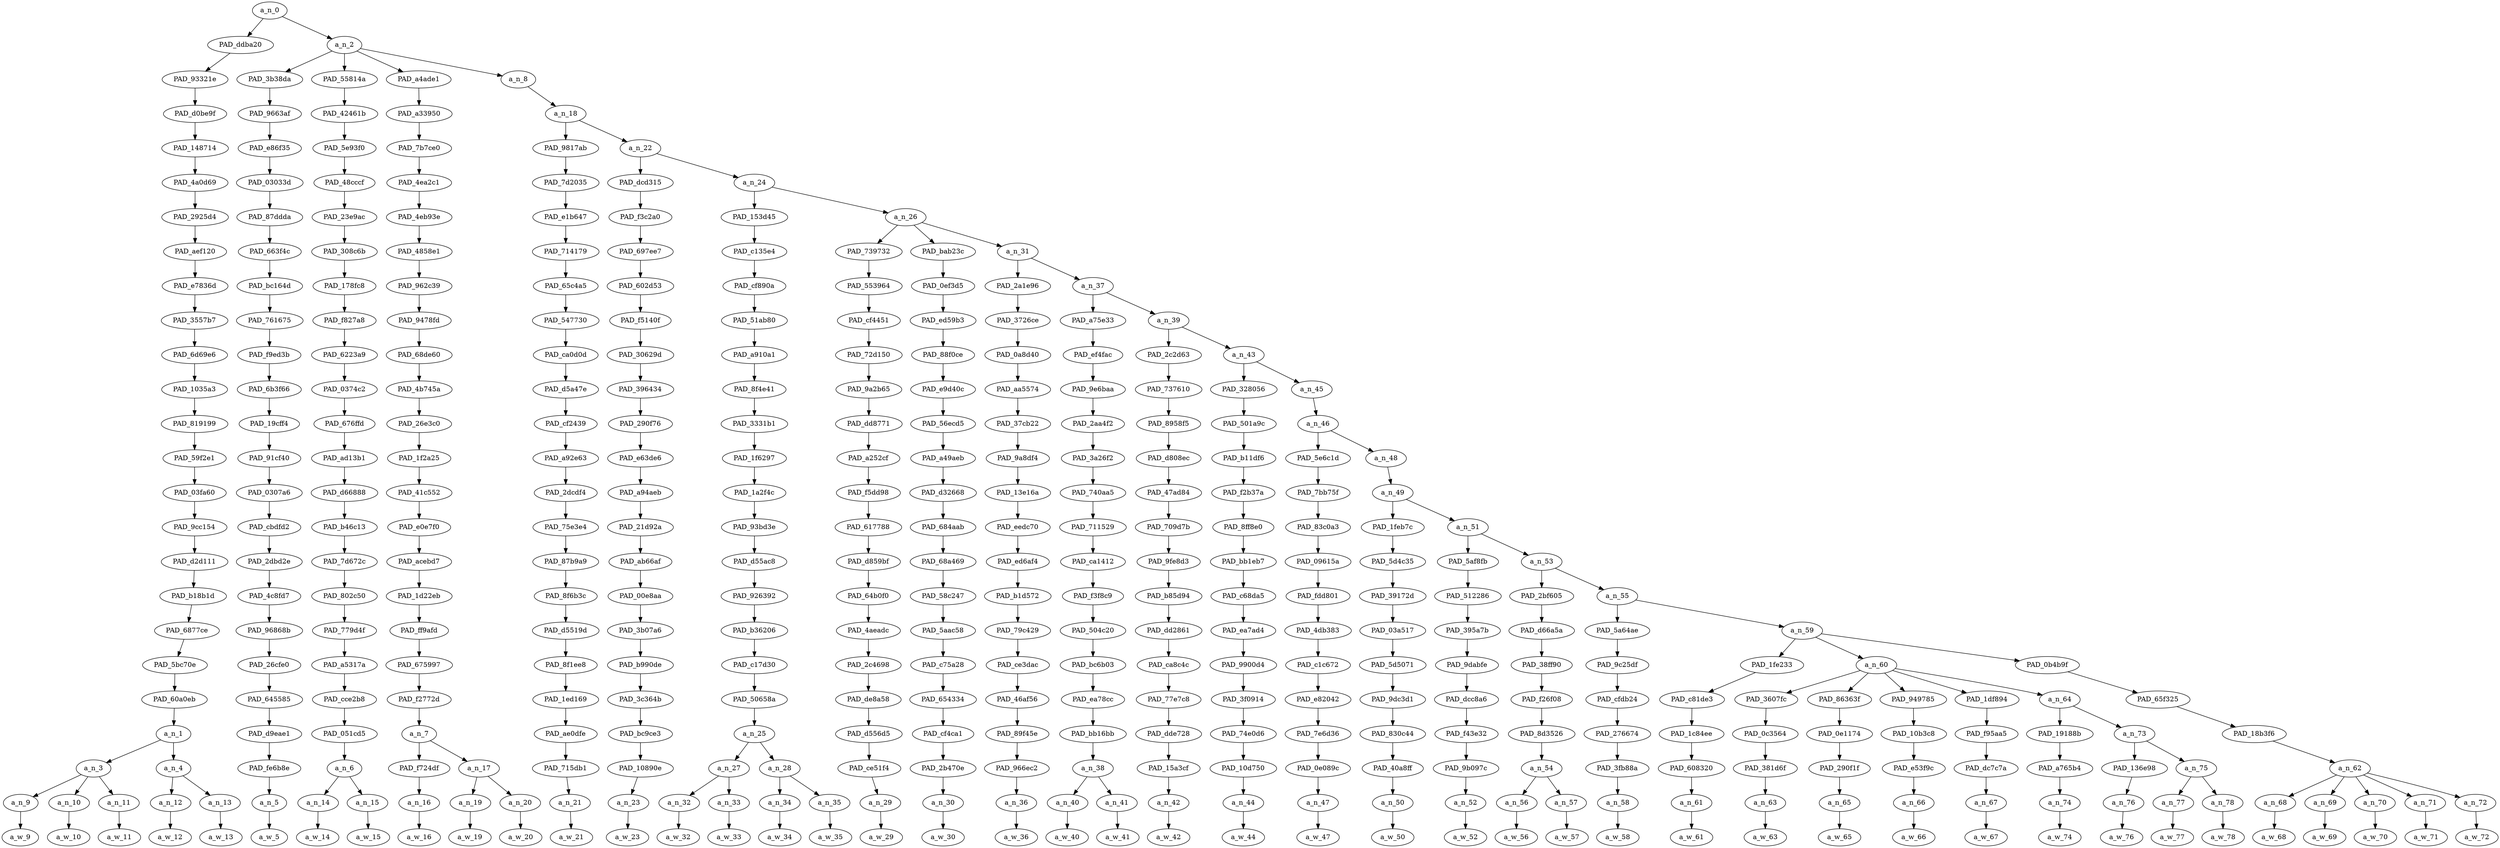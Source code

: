 strict digraph "" {
	a_n_0	[div_dir=-1,
		index=0,
		level=24,
		pos="5.2338230556911896,24!",
		text_span="[0, 1, 2, 3, 4, 5, 6, 7, 8, 9, 10, 11, 12, 13, 14, 15, 16, 17, 18, 19, 20, 21, 22, 23, 24, 25, 26, 27, 28, 29, 30, 31, 32, 33, 34, \
35, 36, 37, 38, 39, 40, 41, 42, 43]",
		value=1.00000001];
	PAD_ddba20	[div_dir=1,
		index=0,
		level=23,
		pos="2.25,23!",
		text_span="[0, 1, 2, 3, 4]",
		value=0.11883126];
	a_n_0 -> PAD_ddba20;
	a_n_2	[div_dir=-1,
		index=1,
		level=23,
		pos="8.217646111382379,23!",
		text_span="[5, 6, 7, 8, 9, 10, 11, 12, 13, 14, 15, 16, 17, 18, 19, 20, 21, 22, 23, 24, 25, 26, 27, 28, 29, 30, 31, 32, 33, 34, 35, 36, 37, \
38, 39, 40, 41, 42, 43]",
		value=0.88109502];
	a_n_0 -> a_n_2;
	PAD_93321e	[div_dir=1,
		index=0,
		level=22,
		pos="2.25,22!",
		text_span="[0, 1, 2, 3, 4]",
		value=0.11883126];
	PAD_ddba20 -> PAD_93321e;
	PAD_d0be9f	[div_dir=1,
		index=0,
		level=21,
		pos="2.25,21!",
		text_span="[0, 1, 2, 3, 4]",
		value=0.11883126];
	PAD_93321e -> PAD_d0be9f;
	PAD_148714	[div_dir=1,
		index=0,
		level=20,
		pos="2.25,20!",
		text_span="[0, 1, 2, 3, 4]",
		value=0.11883126];
	PAD_d0be9f -> PAD_148714;
	PAD_4a0d69	[div_dir=1,
		index=0,
		level=19,
		pos="2.25,19!",
		text_span="[0, 1, 2, 3, 4]",
		value=0.11883126];
	PAD_148714 -> PAD_4a0d69;
	PAD_2925d4	[div_dir=1,
		index=0,
		level=18,
		pos="2.25,18!",
		text_span="[0, 1, 2, 3, 4]",
		value=0.11883126];
	PAD_4a0d69 -> PAD_2925d4;
	PAD_aef120	[div_dir=1,
		index=0,
		level=17,
		pos="2.25,17!",
		text_span="[0, 1, 2, 3, 4]",
		value=0.11883126];
	PAD_2925d4 -> PAD_aef120;
	PAD_e7836d	[div_dir=1,
		index=0,
		level=16,
		pos="2.25,16!",
		text_span="[0, 1, 2, 3, 4]",
		value=0.11883126];
	PAD_aef120 -> PAD_e7836d;
	PAD_3557b7	[div_dir=1,
		index=0,
		level=15,
		pos="2.25,15!",
		text_span="[0, 1, 2, 3, 4]",
		value=0.11883126];
	PAD_e7836d -> PAD_3557b7;
	PAD_6d69e6	[div_dir=1,
		index=0,
		level=14,
		pos="2.25,14!",
		text_span="[0, 1, 2, 3, 4]",
		value=0.11883126];
	PAD_3557b7 -> PAD_6d69e6;
	PAD_1035a3	[div_dir=1,
		index=0,
		level=13,
		pos="2.25,13!",
		text_span="[0, 1, 2, 3, 4]",
		value=0.11883126];
	PAD_6d69e6 -> PAD_1035a3;
	PAD_819199	[div_dir=1,
		index=0,
		level=12,
		pos="2.25,12!",
		text_span="[0, 1, 2, 3, 4]",
		value=0.11883126];
	PAD_1035a3 -> PAD_819199;
	PAD_59f2e1	[div_dir=1,
		index=0,
		level=11,
		pos="2.25,11!",
		text_span="[0, 1, 2, 3, 4]",
		value=0.11883126];
	PAD_819199 -> PAD_59f2e1;
	PAD_03fa60	[div_dir=1,
		index=0,
		level=10,
		pos="2.25,10!",
		text_span="[0, 1, 2, 3, 4]",
		value=0.11883126];
	PAD_59f2e1 -> PAD_03fa60;
	PAD_9cc154	[div_dir=1,
		index=0,
		level=9,
		pos="2.25,9!",
		text_span="[0, 1, 2, 3, 4]",
		value=0.11883126];
	PAD_03fa60 -> PAD_9cc154;
	PAD_d2d111	[div_dir=1,
		index=0,
		level=8,
		pos="2.25,8!",
		text_span="[0, 1, 2, 3, 4]",
		value=0.11883126];
	PAD_9cc154 -> PAD_d2d111;
	PAD_b18b1d	[div_dir=1,
		index=0,
		level=7,
		pos="2.25,7!",
		text_span="[0, 1, 2, 3, 4]",
		value=0.11883126];
	PAD_d2d111 -> PAD_b18b1d;
	PAD_6877ce	[div_dir=1,
		index=0,
		level=6,
		pos="2.25,6!",
		text_span="[0, 1, 2, 3, 4]",
		value=0.11883126];
	PAD_b18b1d -> PAD_6877ce;
	PAD_5bc70e	[div_dir=1,
		index=0,
		level=5,
		pos="2.25,5!",
		text_span="[0, 1, 2, 3, 4]",
		value=0.11883126];
	PAD_6877ce -> PAD_5bc70e;
	PAD_60a0eb	[div_dir=1,
		index=0,
		level=4,
		pos="2.25,4!",
		text_span="[0, 1, 2, 3, 4]",
		value=0.11883126];
	PAD_5bc70e -> PAD_60a0eb;
	a_n_1	[div_dir=1,
		index=0,
		level=3,
		pos="2.25,3!",
		text_span="[0, 1, 2, 3, 4]",
		value=0.11883126];
	PAD_60a0eb -> a_n_1;
	a_n_3	[div_dir=1,
		index=0,
		level=2,
		pos="1.0,2!",
		text_span="[0, 1, 2]",
		value=0.06825125];
	a_n_1 -> a_n_3;
	a_n_4	[div_dir=-1,
		index=1,
		level=2,
		pos="3.5,2!",
		text_span="[3, 4]",
		value=0.05057451];
	a_n_1 -> a_n_4;
	a_n_9	[div_dir=1,
		index=0,
		level=1,
		pos="0.0,1!",
		text_span="[0]",
		value=0.03637641];
	a_n_3 -> a_n_9;
	a_n_10	[div_dir=-1,
		index=1,
		level=1,
		pos="1.0,1!",
		text_span="[1]",
		value=0.01743757];
	a_n_3 -> a_n_10;
	a_n_11	[div_dir=-1,
		index=2,
		level=1,
		pos="2.0,1!",
		text_span="[2]",
		value=0.01442527];
	a_n_3 -> a_n_11;
	a_w_9	[div_dir=0,
		index=0,
		level=0,
		pos="0,0!",
		text_span="[0]",
		value="<user>"];
	a_n_9 -> a_w_9;
	a_w_10	[div_dir=0,
		index=1,
		level=0,
		pos="1,0!",
		text_span="[1]",
		value=andrew];
	a_n_10 -> a_w_10;
	a_w_11	[div_dir=0,
		index=2,
		level=0,
		pos="2,0!",
		text_span="[2]",
		value=johnson];
	a_n_11 -> a_w_11;
	a_n_12	[div_dir=1,
		index=3,
		level=1,
		pos="3.0,1!",
		text_span="[3]",
		value=0.03746690];
	a_n_4 -> a_n_12;
	a_n_13	[div_dir=-1,
		index=4,
		level=1,
		pos="4.0,1!",
		text_span="[4]",
		value=0.01310633];
	a_n_4 -> a_n_13;
	a_w_12	[div_dir=0,
		index=3,
		level=0,
		pos="3,0!",
		text_span="[3]",
		value=impeached];
	a_n_12 -> a_w_12;
	a_w_13	[div_dir=0,
		index=4,
		level=0,
		pos="4,0!",
		text_span="[4]",
		value=failed];
	a_n_13 -> a_w_13;
	PAD_3b38da	[div_dir=-1,
		index=1,
		level=22,
		pos="5.0,22!",
		text_span="[5]",
		value=0.01578101];
	a_n_2 -> PAD_3b38da;
	PAD_55814a	[div_dir=-1,
		index=2,
		level=22,
		pos="6.5,22!",
		text_span="[6, 7]",
		value=0.06874518];
	a_n_2 -> PAD_55814a;
	PAD_a4ade1	[div_dir=1,
		index=3,
		level=22,
		pos="8.75,22!",
		text_span="[8, 9, 10]",
		value=0.03952282];
	a_n_2 -> PAD_a4ade1;
	a_n_8	[div_dir=-1,
		index=4,
		level=22,
		pos="12.620584445529515,22!",
		text_span="[11, 12, 13, 14, 15, 16, 17, 18, 19, 20, 21, 22, 23, 24, 25, 26, 27, 28, 29, 30, 31, 32, 33, 34, 35, 36, 37, 38, 39, 40, 41, 42, \
43]",
		value=0.75696543];
	a_n_2 -> a_n_8;
	PAD_9663af	[div_dir=-1,
		index=1,
		level=21,
		pos="5.0,21!",
		text_span="[5]",
		value=0.01578101];
	PAD_3b38da -> PAD_9663af;
	PAD_e86f35	[div_dir=-1,
		index=1,
		level=20,
		pos="5.0,20!",
		text_span="[5]",
		value=0.01578101];
	PAD_9663af -> PAD_e86f35;
	PAD_03033d	[div_dir=-1,
		index=1,
		level=19,
		pos="5.0,19!",
		text_span="[5]",
		value=0.01578101];
	PAD_e86f35 -> PAD_03033d;
	PAD_87ddda	[div_dir=-1,
		index=1,
		level=18,
		pos="5.0,18!",
		text_span="[5]",
		value=0.01578101];
	PAD_03033d -> PAD_87ddda;
	PAD_663f4c	[div_dir=-1,
		index=1,
		level=17,
		pos="5.0,17!",
		text_span="[5]",
		value=0.01578101];
	PAD_87ddda -> PAD_663f4c;
	PAD_bc164d	[div_dir=-1,
		index=1,
		level=16,
		pos="5.0,16!",
		text_span="[5]",
		value=0.01578101];
	PAD_663f4c -> PAD_bc164d;
	PAD_761675	[div_dir=-1,
		index=1,
		level=15,
		pos="5.0,15!",
		text_span="[5]",
		value=0.01578101];
	PAD_bc164d -> PAD_761675;
	PAD_f9ed3b	[div_dir=-1,
		index=1,
		level=14,
		pos="5.0,14!",
		text_span="[5]",
		value=0.01578101];
	PAD_761675 -> PAD_f9ed3b;
	PAD_6b3f66	[div_dir=-1,
		index=1,
		level=13,
		pos="5.0,13!",
		text_span="[5]",
		value=0.01578101];
	PAD_f9ed3b -> PAD_6b3f66;
	PAD_19cff4	[div_dir=-1,
		index=1,
		level=12,
		pos="5.0,12!",
		text_span="[5]",
		value=0.01578101];
	PAD_6b3f66 -> PAD_19cff4;
	PAD_91cf40	[div_dir=-1,
		index=1,
		level=11,
		pos="5.0,11!",
		text_span="[5]",
		value=0.01578101];
	PAD_19cff4 -> PAD_91cf40;
	PAD_0307a6	[div_dir=-1,
		index=1,
		level=10,
		pos="5.0,10!",
		text_span="[5]",
		value=0.01578101];
	PAD_91cf40 -> PAD_0307a6;
	PAD_cbdfd2	[div_dir=-1,
		index=1,
		level=9,
		pos="5.0,9!",
		text_span="[5]",
		value=0.01578101];
	PAD_0307a6 -> PAD_cbdfd2;
	PAD_2dbd2e	[div_dir=-1,
		index=1,
		level=8,
		pos="5.0,8!",
		text_span="[5]",
		value=0.01578101];
	PAD_cbdfd2 -> PAD_2dbd2e;
	PAD_4c8fd7	[div_dir=-1,
		index=1,
		level=7,
		pos="5.0,7!",
		text_span="[5]",
		value=0.01578101];
	PAD_2dbd2e -> PAD_4c8fd7;
	PAD_96868b	[div_dir=-1,
		index=1,
		level=6,
		pos="5.0,6!",
		text_span="[5]",
		value=0.01578101];
	PAD_4c8fd7 -> PAD_96868b;
	PAD_26cfe0	[div_dir=-1,
		index=1,
		level=5,
		pos="5.0,5!",
		text_span="[5]",
		value=0.01578101];
	PAD_96868b -> PAD_26cfe0;
	PAD_645585	[div_dir=-1,
		index=1,
		level=4,
		pos="5.0,4!",
		text_span="[5]",
		value=0.01578101];
	PAD_26cfe0 -> PAD_645585;
	PAD_d9eae1	[div_dir=-1,
		index=1,
		level=3,
		pos="5.0,3!",
		text_span="[5]",
		value=0.01578101];
	PAD_645585 -> PAD_d9eae1;
	PAD_fe6b8e	[div_dir=-1,
		index=2,
		level=2,
		pos="5.0,2!",
		text_span="[5]",
		value=0.01578101];
	PAD_d9eae1 -> PAD_fe6b8e;
	a_n_5	[div_dir=-1,
		index=5,
		level=1,
		pos="5.0,1!",
		text_span="[5]",
		value=0.01578101];
	PAD_fe6b8e -> a_n_5;
	a_w_5	[div_dir=0,
		index=5,
		level=0,
		pos="5,0!",
		text_span="[5]",
		value=send];
	a_n_5 -> a_w_5;
	PAD_42461b	[div_dir=-1,
		index=2,
		level=21,
		pos="6.5,21!",
		text_span="[6, 7]",
		value=0.06874518];
	PAD_55814a -> PAD_42461b;
	PAD_5e93f0	[div_dir=-1,
		index=2,
		level=20,
		pos="6.5,20!",
		text_span="[6, 7]",
		value=0.06874518];
	PAD_42461b -> PAD_5e93f0;
	PAD_48cccf	[div_dir=-1,
		index=2,
		level=19,
		pos="6.5,19!",
		text_span="[6, 7]",
		value=0.06874518];
	PAD_5e93f0 -> PAD_48cccf;
	PAD_23e9ac	[div_dir=-1,
		index=2,
		level=18,
		pos="6.5,18!",
		text_span="[6, 7]",
		value=0.06874518];
	PAD_48cccf -> PAD_23e9ac;
	PAD_308c6b	[div_dir=-1,
		index=2,
		level=17,
		pos="6.5,17!",
		text_span="[6, 7]",
		value=0.06874518];
	PAD_23e9ac -> PAD_308c6b;
	PAD_178fc8	[div_dir=-1,
		index=2,
		level=16,
		pos="6.5,16!",
		text_span="[6, 7]",
		value=0.06874518];
	PAD_308c6b -> PAD_178fc8;
	PAD_f827a8	[div_dir=-1,
		index=2,
		level=15,
		pos="6.5,15!",
		text_span="[6, 7]",
		value=0.06874518];
	PAD_178fc8 -> PAD_f827a8;
	PAD_6223a9	[div_dir=-1,
		index=2,
		level=14,
		pos="6.5,14!",
		text_span="[6, 7]",
		value=0.06874518];
	PAD_f827a8 -> PAD_6223a9;
	PAD_0374c2	[div_dir=-1,
		index=2,
		level=13,
		pos="6.5,13!",
		text_span="[6, 7]",
		value=0.06874518];
	PAD_6223a9 -> PAD_0374c2;
	PAD_676ffd	[div_dir=-1,
		index=2,
		level=12,
		pos="6.5,12!",
		text_span="[6, 7]",
		value=0.06874518];
	PAD_0374c2 -> PAD_676ffd;
	PAD_ad13b1	[div_dir=-1,
		index=2,
		level=11,
		pos="6.5,11!",
		text_span="[6, 7]",
		value=0.06874518];
	PAD_676ffd -> PAD_ad13b1;
	PAD_d66888	[div_dir=-1,
		index=2,
		level=10,
		pos="6.5,10!",
		text_span="[6, 7]",
		value=0.06874518];
	PAD_ad13b1 -> PAD_d66888;
	PAD_b46c13	[div_dir=-1,
		index=2,
		level=9,
		pos="6.5,9!",
		text_span="[6, 7]",
		value=0.06874518];
	PAD_d66888 -> PAD_b46c13;
	PAD_7d672c	[div_dir=-1,
		index=2,
		level=8,
		pos="6.5,8!",
		text_span="[6, 7]",
		value=0.06874518];
	PAD_b46c13 -> PAD_7d672c;
	PAD_802c50	[div_dir=-1,
		index=2,
		level=7,
		pos="6.5,7!",
		text_span="[6, 7]",
		value=0.06874518];
	PAD_7d672c -> PAD_802c50;
	PAD_779d4f	[div_dir=-1,
		index=2,
		level=6,
		pos="6.5,6!",
		text_span="[6, 7]",
		value=0.06874518];
	PAD_802c50 -> PAD_779d4f;
	PAD_a5317a	[div_dir=-1,
		index=2,
		level=5,
		pos="6.5,5!",
		text_span="[6, 7]",
		value=0.06874518];
	PAD_779d4f -> PAD_a5317a;
	PAD_cce2b8	[div_dir=-1,
		index=2,
		level=4,
		pos="6.5,4!",
		text_span="[6, 7]",
		value=0.06874518];
	PAD_a5317a -> PAD_cce2b8;
	PAD_051cd5	[div_dir=-1,
		index=2,
		level=3,
		pos="6.5,3!",
		text_span="[6, 7]",
		value=0.06874518];
	PAD_cce2b8 -> PAD_051cd5;
	a_n_6	[div_dir=-1,
		index=3,
		level=2,
		pos="6.5,2!",
		text_span="[6, 7]",
		value=0.06874518];
	PAD_051cd5 -> a_n_6;
	a_n_14	[div_dir=-1,
		index=6,
		level=1,
		pos="6.0,1!",
		text_span="[6]",
		value=0.01572902];
	a_n_6 -> a_n_14;
	a_n_15	[div_dir=-1,
		index=7,
		level=1,
		pos="7.0,1!",
		text_span="[7]",
		value=0.05297469];
	a_n_6 -> a_n_15;
	a_w_14	[div_dir=0,
		index=6,
		level=0,
		pos="6,0!",
		text_span="[6]",
		value=every];
	a_n_14 -> a_w_14;
	a_w_15	[div_dir=0,
		index=7,
		level=0,
		pos="7,0!",
		text_span="[7]",
		value=negro];
	a_n_15 -> a_w_15;
	PAD_a33950	[div_dir=1,
		index=3,
		level=21,
		pos="8.75,21!",
		text_span="[8, 9, 10]",
		value=0.03952282];
	PAD_a4ade1 -> PAD_a33950;
	PAD_7b7ce0	[div_dir=1,
		index=3,
		level=20,
		pos="8.75,20!",
		text_span="[8, 9, 10]",
		value=0.03952282];
	PAD_a33950 -> PAD_7b7ce0;
	PAD_4ea2c1	[div_dir=1,
		index=3,
		level=19,
		pos="8.75,19!",
		text_span="[8, 9, 10]",
		value=0.03952282];
	PAD_7b7ce0 -> PAD_4ea2c1;
	PAD_4eb93e	[div_dir=1,
		index=3,
		level=18,
		pos="8.75,18!",
		text_span="[8, 9, 10]",
		value=0.03952282];
	PAD_4ea2c1 -> PAD_4eb93e;
	PAD_4858e1	[div_dir=1,
		index=3,
		level=17,
		pos="8.75,17!",
		text_span="[8, 9, 10]",
		value=0.03952282];
	PAD_4eb93e -> PAD_4858e1;
	PAD_962c39	[div_dir=1,
		index=3,
		level=16,
		pos="8.75,16!",
		text_span="[8, 9, 10]",
		value=0.03952282];
	PAD_4858e1 -> PAD_962c39;
	PAD_9478fd	[div_dir=1,
		index=3,
		level=15,
		pos="8.75,15!",
		text_span="[8, 9, 10]",
		value=0.03952282];
	PAD_962c39 -> PAD_9478fd;
	PAD_68de60	[div_dir=1,
		index=3,
		level=14,
		pos="8.75,14!",
		text_span="[8, 9, 10]",
		value=0.03952282];
	PAD_9478fd -> PAD_68de60;
	PAD_4b745a	[div_dir=1,
		index=3,
		level=13,
		pos="8.75,13!",
		text_span="[8, 9, 10]",
		value=0.03952282];
	PAD_68de60 -> PAD_4b745a;
	PAD_26e3c0	[div_dir=1,
		index=3,
		level=12,
		pos="8.75,12!",
		text_span="[8, 9, 10]",
		value=0.03952282];
	PAD_4b745a -> PAD_26e3c0;
	PAD_1f2a25	[div_dir=1,
		index=3,
		level=11,
		pos="8.75,11!",
		text_span="[8, 9, 10]",
		value=0.03952282];
	PAD_26e3c0 -> PAD_1f2a25;
	PAD_41c552	[div_dir=1,
		index=3,
		level=10,
		pos="8.75,10!",
		text_span="[8, 9, 10]",
		value=0.03952282];
	PAD_1f2a25 -> PAD_41c552;
	PAD_e0e7f0	[div_dir=1,
		index=3,
		level=9,
		pos="8.75,9!",
		text_span="[8, 9, 10]",
		value=0.03952282];
	PAD_41c552 -> PAD_e0e7f0;
	PAD_acebd7	[div_dir=1,
		index=3,
		level=8,
		pos="8.75,8!",
		text_span="[8, 9, 10]",
		value=0.03952282];
	PAD_e0e7f0 -> PAD_acebd7;
	PAD_1d22eb	[div_dir=1,
		index=3,
		level=7,
		pos="8.75,7!",
		text_span="[8, 9, 10]",
		value=0.03952282];
	PAD_acebd7 -> PAD_1d22eb;
	PAD_ff9afd	[div_dir=1,
		index=3,
		level=6,
		pos="8.75,6!",
		text_span="[8, 9, 10]",
		value=0.03952282];
	PAD_1d22eb -> PAD_ff9afd;
	PAD_675997	[div_dir=1,
		index=3,
		level=5,
		pos="8.75,5!",
		text_span="[8, 9, 10]",
		value=0.03952282];
	PAD_ff9afd -> PAD_675997;
	PAD_f2772d	[div_dir=1,
		index=3,
		level=4,
		pos="8.75,4!",
		text_span="[8, 9, 10]",
		value=0.03952282];
	PAD_675997 -> PAD_f2772d;
	a_n_7	[div_dir=1,
		index=3,
		level=3,
		pos="8.75,3!",
		text_span="[8, 9, 10]",
		value=0.03952282];
	PAD_f2772d -> a_n_7;
	PAD_f724df	[div_dir=-1,
		index=4,
		level=2,
		pos="8.0,2!",
		text_span="[8]",
		value=0.01268282];
	a_n_7 -> PAD_f724df;
	a_n_17	[div_dir=1,
		index=5,
		level=2,
		pos="9.5,2!",
		text_span="[9, 10]",
		value=0.02683840];
	a_n_7 -> a_n_17;
	a_n_16	[div_dir=-1,
		index=8,
		level=1,
		pos="8.0,1!",
		text_span="[8]",
		value=0.01268282];
	PAD_f724df -> a_n_16;
	a_w_16	[div_dir=0,
		index=8,
		level=0,
		pos="8,0!",
		text_span="[8]",
		value=back];
	a_n_16 -> a_w_16;
	a_n_19	[div_dir=1,
		index=9,
		level=1,
		pos="9.0,1!",
		text_span="[9]",
		value=0.00831697];
	a_n_17 -> a_n_19;
	a_n_20	[div_dir=1,
		index=10,
		level=1,
		pos="10.0,1!",
		text_span="[10]",
		value=0.01850299];
	a_n_17 -> a_n_20;
	a_w_19	[div_dir=0,
		index=9,
		level=0,
		pos="9,0!",
		text_span="[9]",
		value=to];
	a_n_19 -> a_w_19;
	a_w_20	[div_dir=0,
		index=10,
		level=0,
		pos="10,0!",
		text_span="[10]",
		value=africa];
	a_n_20 -> a_w_20;
	a_n_18	[div_dir=-1,
		index=4,
		level=21,
		pos="12.620584445529515,21!",
		text_span="[11, 12, 13, 14, 15, 16, 17, 18, 19, 20, 21, 22, 23, 24, 25, 26, 27, 28, 29, 30, 31, 32, 33, 34, 35, 36, 37, 38, 39, 40, 41, 42, \
43]",
		value=0.75689594];
	a_n_8 -> a_n_18;
	PAD_9817ab	[div_dir=-1,
		index=4,
		level=20,
		pos="11.0,20!",
		text_span="[11]",
		value=0.01313952];
	a_n_18 -> PAD_9817ab;
	a_n_22	[div_dir=-1,
		index=5,
		level=20,
		pos="14.24116889105903,20!",
		text_span="[12, 13, 14, 15, 16, 17, 18, 19, 20, 21, 22, 23, 24, 25, 26, 27, 28, 29, 30, 31, 32, 33, 34, 35, 36, 37, 38, 39, 40, 41, 42, 43]",
		value=0.74368694];
	a_n_18 -> a_n_22;
	PAD_7d2035	[div_dir=-1,
		index=4,
		level=19,
		pos="11.0,19!",
		text_span="[11]",
		value=0.01313952];
	PAD_9817ab -> PAD_7d2035;
	PAD_e1b647	[div_dir=-1,
		index=4,
		level=18,
		pos="11.0,18!",
		text_span="[11]",
		value=0.01313952];
	PAD_7d2035 -> PAD_e1b647;
	PAD_714179	[div_dir=-1,
		index=4,
		level=17,
		pos="11.0,17!",
		text_span="[11]",
		value=0.01313952];
	PAD_e1b647 -> PAD_714179;
	PAD_65c4a5	[div_dir=-1,
		index=4,
		level=16,
		pos="11.0,16!",
		text_span="[11]",
		value=0.01313952];
	PAD_714179 -> PAD_65c4a5;
	PAD_547730	[div_dir=-1,
		index=4,
		level=15,
		pos="11.0,15!",
		text_span="[11]",
		value=0.01313952];
	PAD_65c4a5 -> PAD_547730;
	PAD_ca0d0d	[div_dir=-1,
		index=4,
		level=14,
		pos="11.0,14!",
		text_span="[11]",
		value=0.01313952];
	PAD_547730 -> PAD_ca0d0d;
	PAD_d5a47e	[div_dir=-1,
		index=4,
		level=13,
		pos="11.0,13!",
		text_span="[11]",
		value=0.01313952];
	PAD_ca0d0d -> PAD_d5a47e;
	PAD_cf2439	[div_dir=-1,
		index=4,
		level=12,
		pos="11.0,12!",
		text_span="[11]",
		value=0.01313952];
	PAD_d5a47e -> PAD_cf2439;
	PAD_a92e63	[div_dir=-1,
		index=4,
		level=11,
		pos="11.0,11!",
		text_span="[11]",
		value=0.01313952];
	PAD_cf2439 -> PAD_a92e63;
	PAD_2dcdf4	[div_dir=-1,
		index=4,
		level=10,
		pos="11.0,10!",
		text_span="[11]",
		value=0.01313952];
	PAD_a92e63 -> PAD_2dcdf4;
	PAD_75e3e4	[div_dir=-1,
		index=4,
		level=9,
		pos="11.0,9!",
		text_span="[11]",
		value=0.01313952];
	PAD_2dcdf4 -> PAD_75e3e4;
	PAD_87b9a9	[div_dir=-1,
		index=4,
		level=8,
		pos="11.0,8!",
		text_span="[11]",
		value=0.01313952];
	PAD_75e3e4 -> PAD_87b9a9;
	PAD_8f6b3c	[div_dir=-1,
		index=4,
		level=7,
		pos="11.0,7!",
		text_span="[11]",
		value=0.01313952];
	PAD_87b9a9 -> PAD_8f6b3c;
	PAD_d5519d	[div_dir=-1,
		index=4,
		level=6,
		pos="11.0,6!",
		text_span="[11]",
		value=0.01313952];
	PAD_8f6b3c -> PAD_d5519d;
	PAD_8f1ee8	[div_dir=-1,
		index=4,
		level=5,
		pos="11.0,5!",
		text_span="[11]",
		value=0.01313952];
	PAD_d5519d -> PAD_8f1ee8;
	PAD_1ed169	[div_dir=-1,
		index=4,
		level=4,
		pos="11.0,4!",
		text_span="[11]",
		value=0.01313952];
	PAD_8f1ee8 -> PAD_1ed169;
	PAD_ae0dfe	[div_dir=-1,
		index=4,
		level=3,
		pos="11.0,3!",
		text_span="[11]",
		value=0.01313952];
	PAD_1ed169 -> PAD_ae0dfe;
	PAD_715db1	[div_dir=-1,
		index=6,
		level=2,
		pos="11.0,2!",
		text_span="[11]",
		value=0.01313952];
	PAD_ae0dfe -> PAD_715db1;
	a_n_21	[div_dir=-1,
		index=11,
		level=1,
		pos="11.0,1!",
		text_span="[11]",
		value=0.01313952];
	PAD_715db1 -> a_n_21;
	a_w_21	[div_dir=0,
		index=11,
		level=0,
		pos="11,0!",
		text_span="[11]",
		value=beat];
	a_n_21 -> a_w_21;
	PAD_dcd315	[div_dir=-1,
		index=5,
		level=19,
		pos="12.0,19!",
		text_span="[12]",
		value=0.00779950];
	a_n_22 -> PAD_dcd315;
	a_n_24	[div_dir=-1,
		index=6,
		level=19,
		pos="16.48233778211806,19!",
		text_span="[13, 14, 15, 16, 17, 18, 19, 20, 21, 22, 23, 24, 25, 26, 27, 28, 29, 30, 31, 32, 33, 34, 35, 36, 37, 38, 39, 40, 41, 42, 43]",
		value=0.73581773];
	a_n_22 -> a_n_24;
	PAD_f3c2a0	[div_dir=-1,
		index=5,
		level=18,
		pos="12.0,18!",
		text_span="[12]",
		value=0.00779950];
	PAD_dcd315 -> PAD_f3c2a0;
	PAD_697ee7	[div_dir=-1,
		index=5,
		level=17,
		pos="12.0,17!",
		text_span="[12]",
		value=0.00779950];
	PAD_f3c2a0 -> PAD_697ee7;
	PAD_602d53	[div_dir=-1,
		index=5,
		level=16,
		pos="12.0,16!",
		text_span="[12]",
		value=0.00779950];
	PAD_697ee7 -> PAD_602d53;
	PAD_f5140f	[div_dir=-1,
		index=5,
		level=15,
		pos="12.0,15!",
		text_span="[12]",
		value=0.00779950];
	PAD_602d53 -> PAD_f5140f;
	PAD_30629d	[div_dir=-1,
		index=5,
		level=14,
		pos="12.0,14!",
		text_span="[12]",
		value=0.00779950];
	PAD_f5140f -> PAD_30629d;
	PAD_396434	[div_dir=-1,
		index=5,
		level=13,
		pos="12.0,13!",
		text_span="[12]",
		value=0.00779950];
	PAD_30629d -> PAD_396434;
	PAD_290f76	[div_dir=-1,
		index=5,
		level=12,
		pos="12.0,12!",
		text_span="[12]",
		value=0.00779950];
	PAD_396434 -> PAD_290f76;
	PAD_e63de6	[div_dir=-1,
		index=5,
		level=11,
		pos="12.0,11!",
		text_span="[12]",
		value=0.00779950];
	PAD_290f76 -> PAD_e63de6;
	PAD_a94aeb	[div_dir=-1,
		index=5,
		level=10,
		pos="12.0,10!",
		text_span="[12]",
		value=0.00779950];
	PAD_e63de6 -> PAD_a94aeb;
	PAD_21d92a	[div_dir=-1,
		index=5,
		level=9,
		pos="12.0,9!",
		text_span="[12]",
		value=0.00779950];
	PAD_a94aeb -> PAD_21d92a;
	PAD_ab66af	[div_dir=-1,
		index=5,
		level=8,
		pos="12.0,8!",
		text_span="[12]",
		value=0.00779950];
	PAD_21d92a -> PAD_ab66af;
	PAD_00e8aa	[div_dir=-1,
		index=5,
		level=7,
		pos="12.0,7!",
		text_span="[12]",
		value=0.00779950];
	PAD_ab66af -> PAD_00e8aa;
	PAD_3b07a6	[div_dir=-1,
		index=5,
		level=6,
		pos="12.0,6!",
		text_span="[12]",
		value=0.00779950];
	PAD_00e8aa -> PAD_3b07a6;
	PAD_b990de	[div_dir=-1,
		index=5,
		level=5,
		pos="12.0,5!",
		text_span="[12]",
		value=0.00779950];
	PAD_3b07a6 -> PAD_b990de;
	PAD_3c364b	[div_dir=-1,
		index=5,
		level=4,
		pos="12.0,4!",
		text_span="[12]",
		value=0.00779950];
	PAD_b990de -> PAD_3c364b;
	PAD_bc9ce3	[div_dir=-1,
		index=5,
		level=3,
		pos="12.0,3!",
		text_span="[12]",
		value=0.00779950];
	PAD_3c364b -> PAD_bc9ce3;
	PAD_10890e	[div_dir=-1,
		index=7,
		level=2,
		pos="12.0,2!",
		text_span="[12]",
		value=0.00779950];
	PAD_bc9ce3 -> PAD_10890e;
	a_n_23	[div_dir=-1,
		index=12,
		level=1,
		pos="12.0,1!",
		text_span="[12]",
		value=0.00779950];
	PAD_10890e -> a_n_23;
	a_w_23	[div_dir=0,
		index=12,
		level=0,
		pos="12,0!",
		text_span="[12]",
		value=as];
	a_n_23 -> a_w_23;
	PAD_153d45	[div_dir=1,
		index=6,
		level=18,
		pos="14.5,18!",
		text_span="[13, 14, 15, 16]",
		value=0.04990125];
	a_n_24 -> PAD_153d45;
	a_n_26	[div_dir=-1,
		index=7,
		level=18,
		pos="18.464675564236114,18!",
		text_span="[17, 18, 19, 20, 21, 22, 23, 24, 25, 26, 27, 28, 29, 30, 31, 32, 33, 34, 35, 36, 37, 38, 39, 40, 41, 42, 43]",
		value=0.68584770];
	a_n_24 -> a_n_26;
	PAD_c135e4	[div_dir=1,
		index=6,
		level=17,
		pos="14.5,17!",
		text_span="[13, 14, 15, 16]",
		value=0.04990125];
	PAD_153d45 -> PAD_c135e4;
	PAD_cf890a	[div_dir=1,
		index=6,
		level=16,
		pos="14.5,16!",
		text_span="[13, 14, 15, 16]",
		value=0.04990125];
	PAD_c135e4 -> PAD_cf890a;
	PAD_51ab80	[div_dir=1,
		index=6,
		level=15,
		pos="14.5,15!",
		text_span="[13, 14, 15, 16]",
		value=0.04990125];
	PAD_cf890a -> PAD_51ab80;
	PAD_a910a1	[div_dir=1,
		index=6,
		level=14,
		pos="14.5,14!",
		text_span="[13, 14, 15, 16]",
		value=0.04990125];
	PAD_51ab80 -> PAD_a910a1;
	PAD_8f4e41	[div_dir=1,
		index=6,
		level=13,
		pos="14.5,13!",
		text_span="[13, 14, 15, 16]",
		value=0.04990125];
	PAD_a910a1 -> PAD_8f4e41;
	PAD_3331b1	[div_dir=1,
		index=6,
		level=12,
		pos="14.5,12!",
		text_span="[13, 14, 15, 16]",
		value=0.04990125];
	PAD_8f4e41 -> PAD_3331b1;
	PAD_1f6297	[div_dir=1,
		index=6,
		level=11,
		pos="14.5,11!",
		text_span="[13, 14, 15, 16]",
		value=0.04990125];
	PAD_3331b1 -> PAD_1f6297;
	PAD_1a2f4c	[div_dir=1,
		index=6,
		level=10,
		pos="14.5,10!",
		text_span="[13, 14, 15, 16]",
		value=0.04990125];
	PAD_1f6297 -> PAD_1a2f4c;
	PAD_93bd3e	[div_dir=1,
		index=6,
		level=9,
		pos="14.5,9!",
		text_span="[13, 14, 15, 16]",
		value=0.04990125];
	PAD_1a2f4c -> PAD_93bd3e;
	PAD_d55ac8	[div_dir=1,
		index=6,
		level=8,
		pos="14.5,8!",
		text_span="[13, 14, 15, 16]",
		value=0.04990125];
	PAD_93bd3e -> PAD_d55ac8;
	PAD_926392	[div_dir=1,
		index=6,
		level=7,
		pos="14.5,7!",
		text_span="[13, 14, 15, 16]",
		value=0.04990125];
	PAD_d55ac8 -> PAD_926392;
	PAD_b36206	[div_dir=1,
		index=6,
		level=6,
		pos="14.5,6!",
		text_span="[13, 14, 15, 16]",
		value=0.04990125];
	PAD_926392 -> PAD_b36206;
	PAD_c17d30	[div_dir=1,
		index=6,
		level=5,
		pos="14.5,5!",
		text_span="[13, 14, 15, 16]",
		value=0.04990125];
	PAD_b36206 -> PAD_c17d30;
	PAD_50658a	[div_dir=1,
		index=6,
		level=4,
		pos="14.5,4!",
		text_span="[13, 14, 15, 16]",
		value=0.04990125];
	PAD_c17d30 -> PAD_50658a;
	a_n_25	[div_dir=1,
		index=6,
		level=3,
		pos="14.5,3!",
		text_span="[13, 14, 15, 16]",
		value=0.04990125];
	PAD_50658a -> a_n_25;
	a_n_27	[div_dir=1,
		index=8,
		level=2,
		pos="13.5,2!",
		text_span="[13, 14]",
		value=0.02739117];
	a_n_25 -> a_n_27;
	a_n_28	[div_dir=1,
		index=9,
		level=2,
		pos="15.5,2!",
		text_span="[15, 16]",
		value=0.02249886];
	a_n_25 -> a_n_28;
	a_n_32	[div_dir=-1,
		index=13,
		level=1,
		pos="13.0,1!",
		text_span="[13]",
		value=0.01341332];
	a_n_27 -> a_n_32;
	a_n_33	[div_dir=1,
		index=14,
		level=1,
		pos="14.0,1!",
		text_span="[14]",
		value=0.01397137];
	a_n_27 -> a_n_33;
	a_w_32	[div_dir=0,
		index=13,
		level=0,
		pos="13,0!",
		text_span="[13]",
		value=worst];
	a_n_32 -> a_w_32;
	a_w_33	[div_dir=0,
		index=14,
		level=0,
		pos="14,0!",
		text_span="[14]",
		value=president];
	a_n_33 -> a_w_33;
	a_n_34	[div_dir=1,
		index=15,
		level=1,
		pos="15.0,1!",
		text_span="[15]",
		value=0.00803442];
	a_n_28 -> a_n_34;
	a_n_35	[div_dir=-1,
		index=16,
		level=1,
		pos="16.0,1!",
		text_span="[16]",
		value=0.01445506];
	a_n_28 -> a_n_35;
	a_w_34	[div_dir=0,
		index=15,
		level=0,
		pos="15,0!",
		text_span="[15]",
		value=by];
	a_n_34 -> a_w_34;
	a_w_35	[div_dir=0,
		index=16,
		level=0,
		pos="16,0!",
		text_span="[16]",
		value=trump];
	a_n_35 -> a_w_35;
	PAD_739732	[div_dir=-1,
		index=7,
		level=17,
		pos="17.0,17!",
		text_span="[17]",
		value=0.00806498];
	a_n_26 -> PAD_739732;
	PAD_bab23c	[div_dir=1,
		index=8,
		level=17,
		pos="18.0,17!",
		text_span="[18]",
		value=0.00786049];
	a_n_26 -> PAD_bab23c;
	a_n_31	[div_dir=-1,
		index=9,
		level=17,
		pos="20.394026692708334,17!",
		text_span="[19, 20, 21, 22, 23, 24, 25, 26, 27, 28, 29, 30, 31, 32, 33, 34, 35, 36, 37, 38, 39, 40, 41, 42, 43]",
		value=0.66984535];
	a_n_26 -> a_n_31;
	PAD_553964	[div_dir=-1,
		index=7,
		level=16,
		pos="17.0,16!",
		text_span="[17]",
		value=0.00806498];
	PAD_739732 -> PAD_553964;
	PAD_cf4451	[div_dir=-1,
		index=7,
		level=15,
		pos="17.0,15!",
		text_span="[17]",
		value=0.00806498];
	PAD_553964 -> PAD_cf4451;
	PAD_72d150	[div_dir=-1,
		index=7,
		level=14,
		pos="17.0,14!",
		text_span="[17]",
		value=0.00806498];
	PAD_cf4451 -> PAD_72d150;
	PAD_9a2b65	[div_dir=-1,
		index=7,
		level=13,
		pos="17.0,13!",
		text_span="[17]",
		value=0.00806498];
	PAD_72d150 -> PAD_9a2b65;
	PAD_dd8771	[div_dir=-1,
		index=7,
		level=12,
		pos="17.0,12!",
		text_span="[17]",
		value=0.00806498];
	PAD_9a2b65 -> PAD_dd8771;
	PAD_a252cf	[div_dir=-1,
		index=7,
		level=11,
		pos="17.0,11!",
		text_span="[17]",
		value=0.00806498];
	PAD_dd8771 -> PAD_a252cf;
	PAD_f5dd98	[div_dir=-1,
		index=7,
		level=10,
		pos="17.0,10!",
		text_span="[17]",
		value=0.00806498];
	PAD_a252cf -> PAD_f5dd98;
	PAD_617788	[div_dir=-1,
		index=7,
		level=9,
		pos="17.0,9!",
		text_span="[17]",
		value=0.00806498];
	PAD_f5dd98 -> PAD_617788;
	PAD_d859bf	[div_dir=-1,
		index=7,
		level=8,
		pos="17.0,8!",
		text_span="[17]",
		value=0.00806498];
	PAD_617788 -> PAD_d859bf;
	PAD_64b0f0	[div_dir=-1,
		index=7,
		level=7,
		pos="17.0,7!",
		text_span="[17]",
		value=0.00806498];
	PAD_d859bf -> PAD_64b0f0;
	PAD_4aeadc	[div_dir=-1,
		index=7,
		level=6,
		pos="17.0,6!",
		text_span="[17]",
		value=0.00806498];
	PAD_64b0f0 -> PAD_4aeadc;
	PAD_2c4698	[div_dir=-1,
		index=7,
		level=5,
		pos="17.0,5!",
		text_span="[17]",
		value=0.00806498];
	PAD_4aeadc -> PAD_2c4698;
	PAD_de8a58	[div_dir=-1,
		index=7,
		level=4,
		pos="17.0,4!",
		text_span="[17]",
		value=0.00806498];
	PAD_2c4698 -> PAD_de8a58;
	PAD_d556d5	[div_dir=-1,
		index=7,
		level=3,
		pos="17.0,3!",
		text_span="[17]",
		value=0.00806498];
	PAD_de8a58 -> PAD_d556d5;
	PAD_ce51f4	[div_dir=-1,
		index=10,
		level=2,
		pos="17.0,2!",
		text_span="[17]",
		value=0.00806498];
	PAD_d556d5 -> PAD_ce51f4;
	a_n_29	[div_dir=-1,
		index=17,
		level=1,
		pos="17.0,1!",
		text_span="[17]",
		value=0.00806498];
	PAD_ce51f4 -> a_n_29;
	a_w_29	[div_dir=0,
		index=17,
		level=0,
		pos="17,0!",
		text_span="[17]",
		value=go];
	a_n_29 -> a_w_29;
	PAD_0ef3d5	[div_dir=1,
		index=8,
		level=16,
		pos="18.0,16!",
		text_span="[18]",
		value=0.00786049];
	PAD_bab23c -> PAD_0ef3d5;
	PAD_ed59b3	[div_dir=1,
		index=8,
		level=15,
		pos="18.0,15!",
		text_span="[18]",
		value=0.00786049];
	PAD_0ef3d5 -> PAD_ed59b3;
	PAD_88f0ce	[div_dir=1,
		index=8,
		level=14,
		pos="18.0,14!",
		text_span="[18]",
		value=0.00786049];
	PAD_ed59b3 -> PAD_88f0ce;
	PAD_e9d40c	[div_dir=1,
		index=8,
		level=13,
		pos="18.0,13!",
		text_span="[18]",
		value=0.00786049];
	PAD_88f0ce -> PAD_e9d40c;
	PAD_56ecd5	[div_dir=1,
		index=8,
		level=12,
		pos="18.0,12!",
		text_span="[18]",
		value=0.00786049];
	PAD_e9d40c -> PAD_56ecd5;
	PAD_a49aeb	[div_dir=1,
		index=8,
		level=11,
		pos="18.0,11!",
		text_span="[18]",
		value=0.00786049];
	PAD_56ecd5 -> PAD_a49aeb;
	PAD_d32668	[div_dir=1,
		index=8,
		level=10,
		pos="18.0,10!",
		text_span="[18]",
		value=0.00786049];
	PAD_a49aeb -> PAD_d32668;
	PAD_684aab	[div_dir=1,
		index=8,
		level=9,
		pos="18.0,9!",
		text_span="[18]",
		value=0.00786049];
	PAD_d32668 -> PAD_684aab;
	PAD_68a469	[div_dir=1,
		index=8,
		level=8,
		pos="18.0,8!",
		text_span="[18]",
		value=0.00786049];
	PAD_684aab -> PAD_68a469;
	PAD_58c247	[div_dir=1,
		index=8,
		level=7,
		pos="18.0,7!",
		text_span="[18]",
		value=0.00786049];
	PAD_68a469 -> PAD_58c247;
	PAD_5aac58	[div_dir=1,
		index=8,
		level=6,
		pos="18.0,6!",
		text_span="[18]",
		value=0.00786049];
	PAD_58c247 -> PAD_5aac58;
	PAD_c75a28	[div_dir=1,
		index=8,
		level=5,
		pos="18.0,5!",
		text_span="[18]",
		value=0.00786049];
	PAD_5aac58 -> PAD_c75a28;
	PAD_654334	[div_dir=1,
		index=8,
		level=4,
		pos="18.0,4!",
		text_span="[18]",
		value=0.00786049];
	PAD_c75a28 -> PAD_654334;
	PAD_cf4ca1	[div_dir=1,
		index=8,
		level=3,
		pos="18.0,3!",
		text_span="[18]",
		value=0.00786049];
	PAD_654334 -> PAD_cf4ca1;
	PAD_2b470e	[div_dir=1,
		index=11,
		level=2,
		pos="18.0,2!",
		text_span="[18]",
		value=0.00786049];
	PAD_cf4ca1 -> PAD_2b470e;
	a_n_30	[div_dir=1,
		index=18,
		level=1,
		pos="18.0,1!",
		text_span="[18]",
		value=0.00786049];
	PAD_2b470e -> a_n_30;
	a_w_30	[div_dir=0,
		index=18,
		level=0,
		pos="18,0!",
		text_span="[18]",
		value=back1];
	a_n_30 -> a_w_30;
	PAD_2a1e96	[div_dir=-1,
		index=9,
		level=16,
		pos="19.0,16!",
		text_span="[19]",
		value=0.01077710];
	a_n_31 -> PAD_2a1e96;
	a_n_37	[div_dir=-1,
		index=10,
		level=16,
		pos="21.788053385416667,16!",
		text_span="[20, 21, 22, 23, 24, 25, 26, 27, 28, 29, 30, 31, 32, 33, 34, 35, 36, 37, 38, 39, 40, 41, 42, 43]",
		value=0.65898701];
	a_n_31 -> a_n_37;
	PAD_3726ce	[div_dir=-1,
		index=9,
		level=15,
		pos="19.0,15!",
		text_span="[19]",
		value=0.01077710];
	PAD_2a1e96 -> PAD_3726ce;
	PAD_0a8d40	[div_dir=-1,
		index=9,
		level=14,
		pos="19.0,14!",
		text_span="[19]",
		value=0.01077710];
	PAD_3726ce -> PAD_0a8d40;
	PAD_aa5574	[div_dir=-1,
		index=9,
		level=13,
		pos="19.0,13!",
		text_span="[19]",
		value=0.01077710];
	PAD_0a8d40 -> PAD_aa5574;
	PAD_37cb22	[div_dir=-1,
		index=9,
		level=12,
		pos="19.0,12!",
		text_span="[19]",
		value=0.01077710];
	PAD_aa5574 -> PAD_37cb22;
	PAD_9a8df4	[div_dir=-1,
		index=9,
		level=11,
		pos="19.0,11!",
		text_span="[19]",
		value=0.01077710];
	PAD_37cb22 -> PAD_9a8df4;
	PAD_13e16a	[div_dir=-1,
		index=9,
		level=10,
		pos="19.0,10!",
		text_span="[19]",
		value=0.01077710];
	PAD_9a8df4 -> PAD_13e16a;
	PAD_eedc70	[div_dir=-1,
		index=9,
		level=9,
		pos="19.0,9!",
		text_span="[19]",
		value=0.01077710];
	PAD_13e16a -> PAD_eedc70;
	PAD_ed6af4	[div_dir=-1,
		index=9,
		level=8,
		pos="19.0,8!",
		text_span="[19]",
		value=0.01077710];
	PAD_eedc70 -> PAD_ed6af4;
	PAD_b1d572	[div_dir=-1,
		index=9,
		level=7,
		pos="19.0,7!",
		text_span="[19]",
		value=0.01077710];
	PAD_ed6af4 -> PAD_b1d572;
	PAD_79c429	[div_dir=-1,
		index=9,
		level=6,
		pos="19.0,6!",
		text_span="[19]",
		value=0.01077710];
	PAD_b1d572 -> PAD_79c429;
	PAD_ce3dac	[div_dir=-1,
		index=9,
		level=5,
		pos="19.0,5!",
		text_span="[19]",
		value=0.01077710];
	PAD_79c429 -> PAD_ce3dac;
	PAD_46af56	[div_dir=-1,
		index=9,
		level=4,
		pos="19.0,4!",
		text_span="[19]",
		value=0.01077710];
	PAD_ce3dac -> PAD_46af56;
	PAD_89f45e	[div_dir=-1,
		index=9,
		level=3,
		pos="19.0,3!",
		text_span="[19]",
		value=0.01077710];
	PAD_46af56 -> PAD_89f45e;
	PAD_966ec2	[div_dir=-1,
		index=12,
		level=2,
		pos="19.0,2!",
		text_span="[19]",
		value=0.01077710];
	PAD_89f45e -> PAD_966ec2;
	a_n_36	[div_dir=-1,
		index=19,
		level=1,
		pos="19.0,1!",
		text_span="[19]",
		value=0.01077710];
	PAD_966ec2 -> a_n_36;
	a_w_36	[div_dir=0,
		index=19,
		level=0,
		pos="19,0!",
		text_span="[19]",
		value=places];
	a_n_36 -> a_w_36;
	PAD_a75e33	[div_dir=-1,
		index=10,
		level=15,
		pos="20.5,15!",
		text_span="[20, 21]",
		value=0.01387736];
	a_n_37 -> PAD_a75e33;
	a_n_39	[div_dir=-1,
		index=11,
		level=15,
		pos="23.076106770833334,15!",
		text_span="[22, 23, 24, 25, 26, 27, 28, 29, 30, 31, 32, 33, 34, 35, 36, 37, 38, 39, 40, 41, 42, 43]",
		value=0.64503224];
	a_n_37 -> a_n_39;
	PAD_ef4fac	[div_dir=-1,
		index=10,
		level=14,
		pos="20.5,14!",
		text_span="[20, 21]",
		value=0.01387736];
	PAD_a75e33 -> PAD_ef4fac;
	PAD_9e6baa	[div_dir=-1,
		index=10,
		level=13,
		pos="20.5,13!",
		text_span="[20, 21]",
		value=0.01387736];
	PAD_ef4fac -> PAD_9e6baa;
	PAD_2aa4f2	[div_dir=-1,
		index=10,
		level=12,
		pos="20.5,12!",
		text_span="[20, 21]",
		value=0.01387736];
	PAD_9e6baa -> PAD_2aa4f2;
	PAD_3a26f2	[div_dir=-1,
		index=10,
		level=11,
		pos="20.5,11!",
		text_span="[20, 21]",
		value=0.01387736];
	PAD_2aa4f2 -> PAD_3a26f2;
	PAD_740aa5	[div_dir=-1,
		index=10,
		level=10,
		pos="20.5,10!",
		text_span="[20, 21]",
		value=0.01387736];
	PAD_3a26f2 -> PAD_740aa5;
	PAD_711529	[div_dir=-1,
		index=10,
		level=9,
		pos="20.5,9!",
		text_span="[20, 21]",
		value=0.01387736];
	PAD_740aa5 -> PAD_711529;
	PAD_ca1412	[div_dir=-1,
		index=10,
		level=8,
		pos="20.5,8!",
		text_span="[20, 21]",
		value=0.01387736];
	PAD_711529 -> PAD_ca1412;
	PAD_f3f8c9	[div_dir=-1,
		index=10,
		level=7,
		pos="20.5,7!",
		text_span="[20, 21]",
		value=0.01387736];
	PAD_ca1412 -> PAD_f3f8c9;
	PAD_504c20	[div_dir=-1,
		index=10,
		level=6,
		pos="20.5,6!",
		text_span="[20, 21]",
		value=0.01387736];
	PAD_f3f8c9 -> PAD_504c20;
	PAD_bc6b03	[div_dir=-1,
		index=10,
		level=5,
		pos="20.5,5!",
		text_span="[20, 21]",
		value=0.01387736];
	PAD_504c20 -> PAD_bc6b03;
	PAD_ea78cc	[div_dir=-1,
		index=10,
		level=4,
		pos="20.5,4!",
		text_span="[20, 21]",
		value=0.01387736];
	PAD_bc6b03 -> PAD_ea78cc;
	PAD_bb16bb	[div_dir=-1,
		index=10,
		level=3,
		pos="20.5,3!",
		text_span="[20, 21]",
		value=0.01387736];
	PAD_ea78cc -> PAD_bb16bb;
	a_n_38	[div_dir=-1,
		index=13,
		level=2,
		pos="20.5,2!",
		text_span="[20, 21]",
		value=0.01387736];
	PAD_bb16bb -> a_n_38;
	a_n_40	[div_dir=-1,
		index=20,
		level=1,
		pos="20.0,1!",
		text_span="[20]",
		value=0.00678196];
	a_n_38 -> a_n_40;
	a_n_41	[div_dir=-1,
		index=21,
		level=1,
		pos="21.0,1!",
		text_span="[21]",
		value=0.00707411];
	a_n_38 -> a_n_41;
	a_w_40	[div_dir=0,
		index=20,
		level=0,
		pos="20,0!",
		text_span="[20]",
		value=from];
	a_n_40 -> a_w_40;
	a_w_41	[div_dir=0,
		index=21,
		level=0,
		pos="21,0!",
		text_span="[21]",
		value=which];
	a_n_41 -> a_w_41;
	PAD_2c2d63	[div_dir=-1,
		index=11,
		level=14,
		pos="22.0,14!",
		text_span="[22]",
		value=0.00723391];
	a_n_39 -> PAD_2c2d63;
	a_n_43	[div_dir=-1,
		index=12,
		level=14,
		pos="24.15221354166667,14!",
		text_span="[23, 24, 25, 26, 27, 28, 29, 30, 31, 32, 33, 34, 35, 36, 37, 38, 39, 40, 41, 42, 43]",
		value=0.63772389];
	a_n_39 -> a_n_43;
	PAD_737610	[div_dir=-1,
		index=11,
		level=13,
		pos="22.0,13!",
		text_span="[22]",
		value=0.00723391];
	PAD_2c2d63 -> PAD_737610;
	PAD_8958f5	[div_dir=-1,
		index=11,
		level=12,
		pos="22.0,12!",
		text_span="[22]",
		value=0.00723391];
	PAD_737610 -> PAD_8958f5;
	PAD_d808ec	[div_dir=-1,
		index=11,
		level=11,
		pos="22.0,11!",
		text_span="[22]",
		value=0.00723391];
	PAD_8958f5 -> PAD_d808ec;
	PAD_47ad84	[div_dir=-1,
		index=11,
		level=10,
		pos="22.0,10!",
		text_span="[22]",
		value=0.00723391];
	PAD_d808ec -> PAD_47ad84;
	PAD_709d7b	[div_dir=-1,
		index=11,
		level=9,
		pos="22.0,9!",
		text_span="[22]",
		value=0.00723391];
	PAD_47ad84 -> PAD_709d7b;
	PAD_9fe8d3	[div_dir=-1,
		index=11,
		level=8,
		pos="22.0,8!",
		text_span="[22]",
		value=0.00723391];
	PAD_709d7b -> PAD_9fe8d3;
	PAD_b85d94	[div_dir=-1,
		index=11,
		level=7,
		pos="22.0,7!",
		text_span="[22]",
		value=0.00723391];
	PAD_9fe8d3 -> PAD_b85d94;
	PAD_dd2861	[div_dir=-1,
		index=11,
		level=6,
		pos="22.0,6!",
		text_span="[22]",
		value=0.00723391];
	PAD_b85d94 -> PAD_dd2861;
	PAD_ca8c4c	[div_dir=-1,
		index=11,
		level=5,
		pos="22.0,5!",
		text_span="[22]",
		value=0.00723391];
	PAD_dd2861 -> PAD_ca8c4c;
	PAD_77e7c8	[div_dir=-1,
		index=11,
		level=4,
		pos="22.0,4!",
		text_span="[22]",
		value=0.00723391];
	PAD_ca8c4c -> PAD_77e7c8;
	PAD_dde728	[div_dir=-1,
		index=11,
		level=3,
		pos="22.0,3!",
		text_span="[22]",
		value=0.00723391];
	PAD_77e7c8 -> PAD_dde728;
	PAD_15a3cf	[div_dir=-1,
		index=14,
		level=2,
		pos="22.0,2!",
		text_span="[22]",
		value=0.00723391];
	PAD_dde728 -> PAD_15a3cf;
	a_n_42	[div_dir=-1,
		index=22,
		level=1,
		pos="22.0,1!",
		text_span="[22]",
		value=0.00723391];
	PAD_15a3cf -> a_n_42;
	a_w_42	[div_dir=0,
		index=22,
		level=0,
		pos="22,0!",
		text_span="[22]",
		value=they];
	a_n_42 -> a_w_42;
	PAD_328056	[div_dir=1,
		index=12,
		level=13,
		pos="23.0,13!",
		text_span="[23]",
		value=0.00815848];
	a_n_43 -> PAD_328056;
	a_n_45	[div_dir=-1,
		index=13,
		level=13,
		pos="25.304427083333334,13!",
		text_span="[24, 25, 26, 27, 28, 29, 30, 31, 32, 33, 34, 35, 36, 37, 38, 39, 40, 41, 42, 43]",
		value=0.62949495];
	a_n_43 -> a_n_45;
	PAD_501a9c	[div_dir=1,
		index=12,
		level=12,
		pos="23.0,12!",
		text_span="[23]",
		value=0.00815848];
	PAD_328056 -> PAD_501a9c;
	PAD_b11df6	[div_dir=1,
		index=12,
		level=11,
		pos="23.0,11!",
		text_span="[23]",
		value=0.00815848];
	PAD_501a9c -> PAD_b11df6;
	PAD_f2b37a	[div_dir=1,
		index=12,
		level=10,
		pos="23.0,10!",
		text_span="[23]",
		value=0.00815848];
	PAD_b11df6 -> PAD_f2b37a;
	PAD_8ff8e0	[div_dir=1,
		index=12,
		level=9,
		pos="23.0,9!",
		text_span="[23]",
		value=0.00815848];
	PAD_f2b37a -> PAD_8ff8e0;
	PAD_bb1eb7	[div_dir=1,
		index=12,
		level=8,
		pos="23.0,8!",
		text_span="[23]",
		value=0.00815848];
	PAD_8ff8e0 -> PAD_bb1eb7;
	PAD_c68da5	[div_dir=1,
		index=12,
		level=7,
		pos="23.0,7!",
		text_span="[23]",
		value=0.00815848];
	PAD_bb1eb7 -> PAD_c68da5;
	PAD_ea7ad4	[div_dir=1,
		index=12,
		level=6,
		pos="23.0,6!",
		text_span="[23]",
		value=0.00815848];
	PAD_c68da5 -> PAD_ea7ad4;
	PAD_9900d4	[div_dir=1,
		index=12,
		level=5,
		pos="23.0,5!",
		text_span="[23]",
		value=0.00815848];
	PAD_ea7ad4 -> PAD_9900d4;
	PAD_3f0914	[div_dir=1,
		index=12,
		level=4,
		pos="23.0,4!",
		text_span="[23]",
		value=0.00815848];
	PAD_9900d4 -> PAD_3f0914;
	PAD_74e0d6	[div_dir=1,
		index=12,
		level=3,
		pos="23.0,3!",
		text_span="[23]",
		value=0.00815848];
	PAD_3f0914 -> PAD_74e0d6;
	PAD_10d750	[div_dir=1,
		index=15,
		level=2,
		pos="23.0,2!",
		text_span="[23]",
		value=0.00815848];
	PAD_74e0d6 -> PAD_10d750;
	a_n_44	[div_dir=1,
		index=23,
		level=1,
		pos="23.0,1!",
		text_span="[23]",
		value=0.00815848];
	PAD_10d750 -> a_n_44;
	a_w_44	[div_dir=0,
		index=23,
		level=0,
		pos="23,0!",
		text_span="[23]",
		value=came];
	a_n_44 -> a_w_44;
	a_n_46	[div_dir=-1,
		index=13,
		level=12,
		pos="25.304427083333334,12!",
		text_span="[24, 25, 26, 27, 28, 29, 30, 31, 32, 33, 34, 35, 36, 37, 38, 39, 40, 41, 42, 43]",
		value=0.62942073];
	a_n_45 -> a_n_46;
	PAD_5e6c1d	[div_dir=1,
		index=13,
		level=11,
		pos="24.0,11!",
		text_span="[24]",
		value=0.01250623];
	a_n_46 -> PAD_5e6c1d;
	a_n_48	[div_dir=-1,
		index=14,
		level=11,
		pos="26.608854166666667,11!",
		text_span="[25, 26, 27, 28, 29, 30, 31, 32, 33, 34, 35, 36, 37, 38, 39, 40, 41, 42, 43]",
		value=0.61684028];
	a_n_46 -> a_n_48;
	PAD_7bb75f	[div_dir=1,
		index=13,
		level=10,
		pos="24.0,10!",
		text_span="[24]",
		value=0.01250623];
	PAD_5e6c1d -> PAD_7bb75f;
	PAD_83c0a3	[div_dir=1,
		index=13,
		level=9,
		pos="24.0,9!",
		text_span="[24]",
		value=0.01250623];
	PAD_7bb75f -> PAD_83c0a3;
	PAD_09615a	[div_dir=1,
		index=13,
		level=8,
		pos="24.0,8!",
		text_span="[24]",
		value=0.01250623];
	PAD_83c0a3 -> PAD_09615a;
	PAD_fdd801	[div_dir=1,
		index=13,
		level=7,
		pos="24.0,7!",
		text_span="[24]",
		value=0.01250623];
	PAD_09615a -> PAD_fdd801;
	PAD_4db383	[div_dir=1,
		index=13,
		level=6,
		pos="24.0,6!",
		text_span="[24]",
		value=0.01250623];
	PAD_fdd801 -> PAD_4db383;
	PAD_c1c672	[div_dir=1,
		index=13,
		level=5,
		pos="24.0,5!",
		text_span="[24]",
		value=0.01250623];
	PAD_4db383 -> PAD_c1c672;
	PAD_e82042	[div_dir=1,
		index=13,
		level=4,
		pos="24.0,4!",
		text_span="[24]",
		value=0.01250623];
	PAD_c1c672 -> PAD_e82042;
	PAD_7e6d36	[div_dir=1,
		index=13,
		level=3,
		pos="24.0,3!",
		text_span="[24]",
		value=0.01250623];
	PAD_e82042 -> PAD_7e6d36;
	PAD_0e089c	[div_dir=1,
		index=16,
		level=2,
		pos="24.0,2!",
		text_span="[24]",
		value=0.01250623];
	PAD_7e6d36 -> PAD_0e089c;
	a_n_47	[div_dir=1,
		index=24,
		level=1,
		pos="24.0,1!",
		text_span="[24]",
		value=0.01250623];
	PAD_0e089c -> a_n_47;
	a_w_47	[div_dir=0,
		index=24,
		level=0,
		pos="24,0!",
		text_span="[24]",
		value=read];
	a_n_47 -> a_w_47;
	a_n_49	[div_dir=-1,
		index=14,
		level=10,
		pos="26.608854166666667,10!",
		text_span="[25, 26, 27, 28, 29, 30, 31, 32, 33, 34, 35, 36, 37, 38, 39, 40, 41, 42, 43]",
		value=0.61675419];
	a_n_48 -> a_n_49;
	PAD_1feb7c	[div_dir=-1,
		index=14,
		level=9,
		pos="25.0,9!",
		text_span="[25]",
		value=0.01861154];
	a_n_49 -> PAD_1feb7c;
	a_n_51	[div_dir=-1,
		index=15,
		level=9,
		pos="28.217708333333334,9!",
		text_span="[26, 27, 28, 29, 30, 31, 32, 33, 34, 35, 36, 37, 38, 39, 40, 41, 42, 43]",
		value=0.59805657];
	a_n_49 -> a_n_51;
	PAD_5d4c35	[div_dir=-1,
		index=14,
		level=8,
		pos="25.0,8!",
		text_span="[25]",
		value=0.01861154];
	PAD_1feb7c -> PAD_5d4c35;
	PAD_39172d	[div_dir=-1,
		index=14,
		level=7,
		pos="25.0,7!",
		text_span="[25]",
		value=0.01861154];
	PAD_5d4c35 -> PAD_39172d;
	PAD_03a517	[div_dir=-1,
		index=14,
		level=6,
		pos="25.0,6!",
		text_span="[25]",
		value=0.01861154];
	PAD_39172d -> PAD_03a517;
	PAD_5d5071	[div_dir=-1,
		index=14,
		level=5,
		pos="25.0,5!",
		text_span="[25]",
		value=0.01861154];
	PAD_03a517 -> PAD_5d5071;
	PAD_9dc3d1	[div_dir=-1,
		index=14,
		level=4,
		pos="25.0,4!",
		text_span="[25]",
		value=0.01861154];
	PAD_5d5071 -> PAD_9dc3d1;
	PAD_830c44	[div_dir=-1,
		index=14,
		level=3,
		pos="25.0,3!",
		text_span="[25]",
		value=0.01861154];
	PAD_9dc3d1 -> PAD_830c44;
	PAD_40a8ff	[div_dir=-1,
		index=17,
		level=2,
		pos="25.0,2!",
		text_span="[25]",
		value=0.01861154];
	PAD_830c44 -> PAD_40a8ff;
	a_n_50	[div_dir=-1,
		index=25,
		level=1,
		pos="25.0,1!",
		text_span="[25]",
		value=0.01861154];
	PAD_40a8ff -> a_n_50;
	a_w_50	[div_dir=0,
		index=25,
		level=0,
		pos="25,0!",
		text_span="[25]",
		value=jesus];
	a_n_50 -> a_w_50;
	PAD_5af8fb	[div_dir=-1,
		index=15,
		level=8,
		pos="26.0,8!",
		text_span="[26]",
		value=0.01234037];
	a_n_51 -> PAD_5af8fb;
	a_n_53	[div_dir=-1,
		index=16,
		level=8,
		pos="30.43541666666667,8!",
		text_span="[27, 28, 29, 30, 31, 32, 33, 34, 35, 36, 37, 38, 39, 40, 41, 42, 43]",
		value=0.58564191];
	a_n_51 -> a_n_53;
	PAD_512286	[div_dir=-1,
		index=15,
		level=7,
		pos="26.0,7!",
		text_span="[26]",
		value=0.01234037];
	PAD_5af8fb -> PAD_512286;
	PAD_395a7b	[div_dir=-1,
		index=15,
		level=6,
		pos="26.0,6!",
		text_span="[26]",
		value=0.01234037];
	PAD_512286 -> PAD_395a7b;
	PAD_9dabfe	[div_dir=-1,
		index=15,
		level=5,
		pos="26.0,5!",
		text_span="[26]",
		value=0.01234037];
	PAD_395a7b -> PAD_9dabfe;
	PAD_dcc8a6	[div_dir=-1,
		index=15,
		level=4,
		pos="26.0,4!",
		text_span="[26]",
		value=0.01234037];
	PAD_9dabfe -> PAD_dcc8a6;
	PAD_f43e32	[div_dir=-1,
		index=15,
		level=3,
		pos="26.0,3!",
		text_span="[26]",
		value=0.01234037];
	PAD_dcc8a6 -> PAD_f43e32;
	PAD_9b097c	[div_dir=-1,
		index=18,
		level=2,
		pos="26.0,2!",
		text_span="[26]",
		value=0.01234037];
	PAD_f43e32 -> PAD_9b097c;
	a_n_52	[div_dir=-1,
		index=26,
		level=1,
		pos="26.0,1!",
		text_span="[26]",
		value=0.01234037];
	PAD_9b097c -> a_n_52;
	a_w_52	[div_dir=0,
		index=26,
		level=0,
		pos="26,0!",
		text_span="[26]",
		value=turned];
	a_n_52 -> a_w_52;
	PAD_2bf605	[div_dir=1,
		index=16,
		level=7,
		pos="27.5,7!",
		text_span="[27, 28]",
		value=0.05287348];
	a_n_53 -> PAD_2bf605;
	a_n_55	[div_dir=-1,
		index=17,
		level=7,
		pos="33.37083333333334,7!",
		text_span="[29, 30, 31, 32, 33, 34, 35, 36, 37, 38, 39, 40, 41, 42, 43]",
		value=0.53269431];
	a_n_53 -> a_n_55;
	PAD_d66a5a	[div_dir=1,
		index=16,
		level=6,
		pos="27.5,6!",
		text_span="[27, 28]",
		value=0.05287348];
	PAD_2bf605 -> PAD_d66a5a;
	PAD_38ff90	[div_dir=1,
		index=16,
		level=5,
		pos="27.5,5!",
		text_span="[27, 28]",
		value=0.05287348];
	PAD_d66a5a -> PAD_38ff90;
	PAD_f26f08	[div_dir=1,
		index=16,
		level=4,
		pos="27.5,4!",
		text_span="[27, 28]",
		value=0.05287348];
	PAD_38ff90 -> PAD_f26f08;
	PAD_8d3526	[div_dir=1,
		index=16,
		level=3,
		pos="27.5,3!",
		text_span="[27, 28]",
		value=0.05287348];
	PAD_f26f08 -> PAD_8d3526;
	a_n_54	[div_dir=1,
		index=19,
		level=2,
		pos="27.5,2!",
		text_span="[27, 28]",
		value=0.05287348];
	PAD_8d3526 -> a_n_54;
	a_n_56	[div_dir=-1,
		index=27,
		level=1,
		pos="27.0,1!",
		text_span="[27]",
		value=0.03278667];
	a_n_54 -> a_n_56;
	a_n_57	[div_dir=1,
		index=28,
		level=1,
		pos="28.0,1!",
		text_span="[28]",
		value=0.02007997];
	a_n_54 -> a_n_57;
	a_w_56	[div_dir=0,
		index=27,
		level=0,
		pos="27,0!",
		text_span="[27]",
		value=serapis];
	a_n_56 -> a_w_56;
	a_w_57	[div_dir=0,
		index=28,
		level=0,
		pos="28,0!",
		text_span="[28]",
		value=sermon];
	a_n_57 -> a_w_57;
	PAD_5a64ae	[div_dir=1,
		index=17,
		level=6,
		pos="29.0,6!",
		text_span="[29]",
		value=0.00930517];
	a_n_55 -> PAD_5a64ae;
	a_n_59	[div_dir=-1,
		index=18,
		level=6,
		pos="37.74166666666667,6!",
		text_span="[30, 31, 32, 33, 34, 35, 36, 37, 38, 39, 40, 41, 42, 43]",
		value=0.52330661];
	a_n_55 -> a_n_59;
	PAD_9c25df	[div_dir=1,
		index=17,
		level=5,
		pos="29.0,5!",
		text_span="[29]",
		value=0.00930517];
	PAD_5a64ae -> PAD_9c25df;
	PAD_cfdb24	[div_dir=1,
		index=17,
		level=4,
		pos="29.0,4!",
		text_span="[29]",
		value=0.00930517];
	PAD_9c25df -> PAD_cfdb24;
	PAD_276674	[div_dir=1,
		index=17,
		level=3,
		pos="29.0,3!",
		text_span="[29]",
		value=0.00930517];
	PAD_cfdb24 -> PAD_276674;
	PAD_3fb88a	[div_dir=1,
		index=20,
		level=2,
		pos="29.0,2!",
		text_span="[29]",
		value=0.00930517];
	PAD_276674 -> PAD_3fb88a;
	a_n_58	[div_dir=1,
		index=29,
		level=1,
		pos="29.0,1!",
		text_span="[29]",
		value=0.00930517];
	PAD_3fb88a -> a_n_58;
	a_w_58	[div_dir=0,
		index=29,
		level=0,
		pos="29,0!",
		text_span="[29]",
		value=on];
	a_n_58 -> a_w_58;
	PAD_1fe233	[div_dir=-1,
		index=19,
		level=5,
		pos="38.0,5!",
		text_span="[38]",
		value=0.03249351];
	a_n_59 -> PAD_1fe233;
	a_n_60	[div_dir=-1,
		index=18,
		level=5,
		pos="34.225,5!",
		text_span="[30, 31, 32, 33, 34, 35, 36, 37]",
		value=0.31201641];
	a_n_59 -> a_n_60;
	PAD_0b4b9f	[div_dir=-1,
		index=20,
		level=5,
		pos="41.0,5!",
		text_span="[39, 40, 41, 42, 43]",
		value=0.17870955];
	a_n_59 -> PAD_0b4b9f;
	PAD_c81de3	[div_dir=-1,
		index=23,
		level=4,
		pos="38.0,4!",
		text_span="[38]",
		value=0.03249351];
	PAD_1fe233 -> PAD_c81de3;
	PAD_1c84ee	[div_dir=-1,
		index=24,
		level=3,
		pos="38.0,3!",
		text_span="[38]",
		value=0.03249351];
	PAD_c81de3 -> PAD_1c84ee;
	PAD_608320	[div_dir=-1,
		index=28,
		level=2,
		pos="38.0,2!",
		text_span="[38]",
		value=0.03249351];
	PAD_1c84ee -> PAD_608320;
	a_n_61	[div_dir=-1,
		index=38,
		level=1,
		pos="38.0,1!",
		text_span="[38]",
		value=0.03249351];
	PAD_608320 -> a_n_61;
	a_w_61	[div_dir=0,
		index=38,
		level=0,
		pos="38,0!",
		text_span="[38]",
		value=and];
	a_n_61 -> a_w_61;
	PAD_3607fc	[div_dir=-1,
		index=18,
		level=4,
		pos="30.0,4!",
		text_span="[30]",
		value=0.01602505];
	a_n_60 -> PAD_3607fc;
	PAD_86363f	[div_dir=-1,
		index=20,
		level=4,
		pos="35.0,4!",
		text_span="[35]",
		value=0.01801892];
	a_n_60 -> PAD_86363f;
	PAD_949785	[div_dir=-1,
		index=21,
		level=4,
		pos="36.0,4!",
		text_span="[36]",
		value=0.10201390];
	a_n_60 -> PAD_949785;
	PAD_1df894	[div_dir=-1,
		index=22,
		level=4,
		pos="37.0,4!",
		text_span="[37]",
		value=0.08128619];
	a_n_60 -> PAD_1df894;
	a_n_64	[div_dir=1,
		index=19,
		level=4,
		pos="33.125,4!",
		text_span="[31, 32, 33, 34]",
		value=0.09460543];
	a_n_60 -> a_n_64;
	PAD_0c3564	[div_dir=-1,
		index=18,
		level=3,
		pos="30.0,3!",
		text_span="[30]",
		value=0.01602505];
	PAD_3607fc -> PAD_0c3564;
	PAD_381d6f	[div_dir=-1,
		index=21,
		level=2,
		pos="30.0,2!",
		text_span="[30]",
		value=0.01602505];
	PAD_0c3564 -> PAD_381d6f;
	a_n_63	[div_dir=-1,
		index=30,
		level=1,
		pos="30.0,1!",
		text_span="[30]",
		value=0.01602505];
	PAD_381d6f -> a_n_63;
	a_w_63	[div_dir=0,
		index=30,
		level=0,
		pos="30,0!",
		text_span="[30]",
		value=the];
	a_n_63 -> a_w_63;
	PAD_0e1174	[div_dir=-1,
		index=21,
		level=3,
		pos="35.0,3!",
		text_span="[35]",
		value=0.01801892];
	PAD_86363f -> PAD_0e1174;
	PAD_290f1f	[div_dir=-1,
		index=25,
		level=2,
		pos="35.0,2!",
		text_span="[35]",
		value=0.01801892];
	PAD_0e1174 -> PAD_290f1f;
	a_n_65	[div_dir=-1,
		index=35,
		level=1,
		pos="35.0,1!",
		text_span="[35]",
		value=0.01801892];
	PAD_290f1f -> a_n_65;
	a_w_65	[div_dir=0,
		index=35,
		level=0,
		pos="35,0!",
		text_span="[35]",
		value=jefferson];
	a_n_65 -> a_w_65;
	PAD_10b3c8	[div_dir=-1,
		index=22,
		level=3,
		pos="36.0,3!",
		text_span="[36]",
		value=0.10201390];
	PAD_949785 -> PAD_10b3c8;
	PAD_e53f9c	[div_dir=-1,
		index=26,
		level=2,
		pos="36.0,2!",
		text_span="[36]",
		value=0.10201390];
	PAD_10b3c8 -> PAD_e53f9c;
	a_n_66	[div_dir=-1,
		index=36,
		level=1,
		pos="36.0,1!",
		text_span="[36]",
		value=0.10201390];
	PAD_e53f9c -> a_n_66;
	a_w_66	[div_dir=0,
		index=36,
		level=0,
		pos="36,0!",
		text_span="[36]",
		value=pimped];
	a_n_66 -> a_w_66;
	PAD_f95aa5	[div_dir=-1,
		index=23,
		level=3,
		pos="37.0,3!",
		text_span="[37]",
		value=0.08128619];
	PAD_1df894 -> PAD_f95aa5;
	PAD_dc7c7a	[div_dir=-1,
		index=27,
		level=2,
		pos="37.0,2!",
		text_span="[37]",
		value=0.08128619];
	PAD_f95aa5 -> PAD_dc7c7a;
	a_n_67	[div_dir=-1,
		index=37,
		level=1,
		pos="37.0,1!",
		text_span="[37]",
		value=0.08128619];
	PAD_dc7c7a -> a_n_67;
	a_w_67	[div_dir=0,
		index=37,
		level=0,
		pos="37,0!",
		text_span="[37]",
		value=skydog];
	a_n_67 -> a_w_67;
	PAD_19188b	[div_dir=-1,
		index=20,
		level=3,
		pos="34.0,3!",
		text_span="[34]",
		value=0.01664055];
	a_n_64 -> PAD_19188b;
	a_n_73	[div_dir=1,
		index=19,
		level=3,
		pos="32.25,3!",
		text_span="[31, 32, 33]",
		value=0.07795432];
	a_n_64 -> a_n_73;
	PAD_a765b4	[div_dir=-1,
		index=24,
		level=2,
		pos="34.0,2!",
		text_span="[34]",
		value=0.01664055];
	PAD_19188b -> PAD_a765b4;
	a_n_74	[div_dir=-1,
		index=34,
		level=1,
		pos="34.0,1!",
		text_span="[34]",
		value=0.01664055];
	PAD_a765b4 -> a_n_74;
	a_w_74	[div_dir=0,
		index=34,
		level=0,
		pos="34,0!",
		text_span="[34]",
		value=thomas];
	a_n_74 -> a_w_74;
	PAD_136e98	[div_dir=1,
		index=23,
		level=2,
		pos="33.0,2!",
		text_span="[33]",
		value=0.03307548];
	a_n_73 -> PAD_136e98;
	a_n_75	[div_dir=-1,
		index=22,
		level=2,
		pos="31.5,2!",
		text_span="[31, 32]",
		value=0.04484716];
	a_n_73 -> a_n_75;
	a_n_76	[div_dir=1,
		index=33,
		level=1,
		pos="33.0,1!",
		text_span="[33]",
		value=0.03307548];
	PAD_136e98 -> a_n_76;
	a_w_76	[div_dir=0,
		index=33,
		level=0,
		pos="33,0!",
		text_span="[33]",
		value=lulu];
	a_n_76 -> a_w_76;
	a_n_77	[div_dir=-1,
		index=31,
		level=1,
		pos="31.0,1!",
		text_span="[31]",
		value=0.02220112];
	a_n_75 -> a_n_77;
	a_n_78	[div_dir=-1,
		index=32,
		level=1,
		pos="32.0,1!",
		text_span="[32]",
		value=0.02250647];
	a_n_75 -> a_n_78;
	a_w_77	[div_dir=0,
		index=31,
		level=0,
		pos="31,0!",
		text_span="[31]",
		value=black];
	a_n_77 -> a_w_77;
	a_w_78	[div_dir=0,
		index=32,
		level=0,
		pos="32,0!",
		text_span="[32]",
		value=christ];
	a_n_78 -> a_w_78;
	PAD_65f325	[div_dir=-1,
		index=24,
		level=4,
		pos="41.0,4!",
		text_span="[39, 40, 41, 42, 43]",
		value=0.17870955];
	PAD_0b4b9f -> PAD_65f325;
	PAD_18b3f6	[div_dir=-1,
		index=25,
		level=3,
		pos="41.0,3!",
		text_span="[39, 40, 41, 42, 43]",
		value=0.17870955];
	PAD_65f325 -> PAD_18b3f6;
	a_n_62	[div_dir=-1,
		index=29,
		level=2,
		pos="41.0,2!",
		text_span="[39, 40, 41, 42, 43]",
		value=0.17870955];
	PAD_18b3f6 -> a_n_62;
	a_n_68	[div_dir=1,
		index=39,
		level=1,
		pos="39.0,1!",
		text_span="[39]",
		value=0.01584418];
	a_n_62 -> a_n_68;
	a_n_69	[div_dir=-1,
		index=40,
		level=1,
		pos="40.0,1!",
		text_span="[40]",
		value=0.03570307];
	a_n_62 -> a_n_69;
	a_n_70	[div_dir=-1,
		index=41,
		level=1,
		pos="41.0,1!",
		text_span="[41]",
		value=0.06184108];
	a_n_62 -> a_n_70;
	a_n_71	[div_dir=-1,
		index=42,
		level=1,
		pos="42.0,1!",
		text_span="[42]",
		value=0.03936686];
	a_n_62 -> a_n_71;
	a_n_72	[div_dir=1,
		index=43,
		level=1,
		pos="43.0,1!",
		text_span="[43]",
		value=0.02589769];
	a_n_62 -> a_n_72;
	a_w_68	[div_dir=0,
		index=39,
		level=0,
		pos="39,0!",
		text_span="[39]",
		value=the1];
	a_n_68 -> a_w_68;
	a_w_69	[div_dir=0,
		index=40,
		level=0,
		pos="40,0!",
		text_span="[40]",
		value=aunt];
	a_n_69 -> a_w_69;
	a_w_70	[div_dir=0,
		index=41,
		level=0,
		pos="41,0!",
		text_span="[41]",
		value=jamama];
	a_n_70 -> a_w_70;
	a_w_71	[div_dir=0,
		index=42,
		level=0,
		pos="42,0!",
		text_span="[42]",
		value=bomb];
	a_n_71 -> a_w_71;
	a_w_72	[div_dir=0,
		index=43,
		level=0,
		pos="43,0!",
		text_span="[43]",
		value=lulu1];
	a_n_72 -> a_w_72;
}
